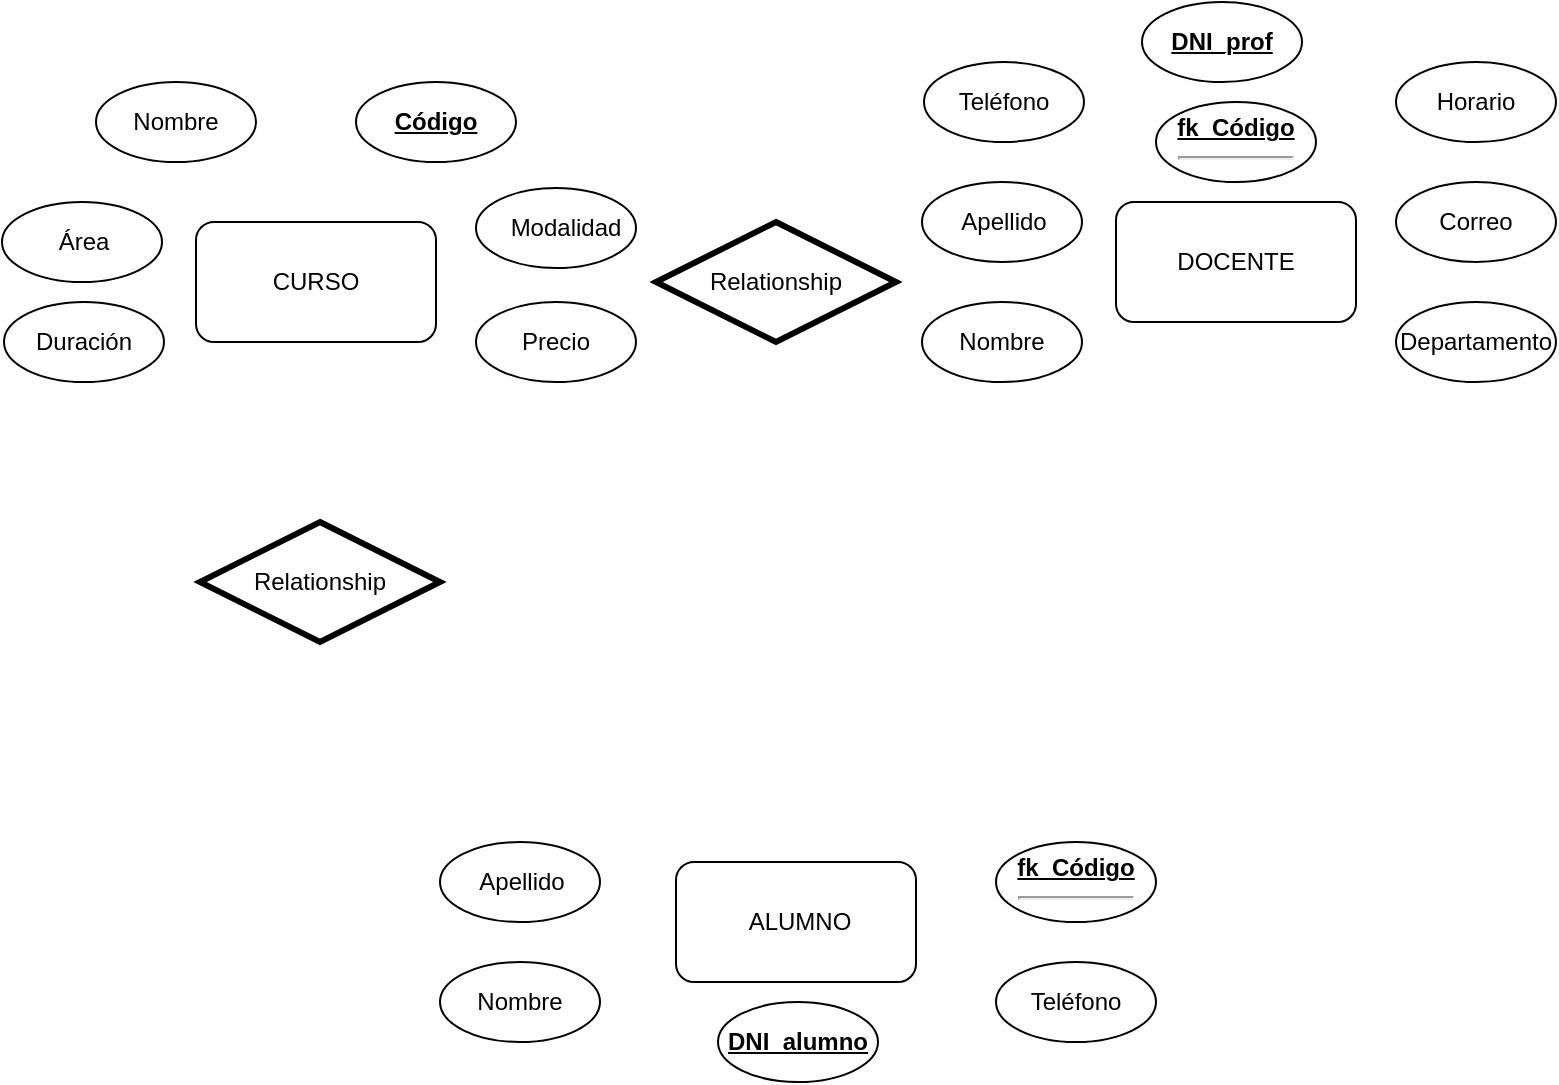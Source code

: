 <mxfile version="13.8.1" type="github">
  <diagram id="Z3yEBhc7wKIZmT2c-PWg" name="Page-1">
    <mxGraphModel dx="868" dy="450" grid="1" gridSize="10" guides="1" tooltips="1" connect="1" arrows="1" fold="1" page="1" pageScale="1" pageWidth="827" pageHeight="1169" math="0" shadow="0">
      <root>
        <mxCell id="0" />
        <mxCell id="1" parent="0" />
        <mxCell id="v_dqo2X1sqBnSjcoPTeL-1" value="" style="rounded=1;whiteSpace=wrap;html=1;" parent="1" vertex="1">
          <mxGeometry x="120" y="130" width="120" height="60" as="geometry" />
        </mxCell>
        <mxCell id="v_dqo2X1sqBnSjcoPTeL-6" value="" style="ellipse;whiteSpace=wrap;html=1;" parent="1" vertex="1">
          <mxGeometry x="200" y="60" width="80" height="40" as="geometry" />
        </mxCell>
        <mxCell id="v_dqo2X1sqBnSjcoPTeL-7" value="" style="ellipse;whiteSpace=wrap;html=1;" parent="1" vertex="1">
          <mxGeometry x="260" y="113" width="80" height="40" as="geometry" />
        </mxCell>
        <mxCell id="v_dqo2X1sqBnSjcoPTeL-8" value="Modalidad" style="text;html=1;strokeColor=none;fillColor=none;align=center;verticalAlign=middle;whiteSpace=wrap;rounded=0;" parent="1" vertex="1">
          <mxGeometry x="270" y="123" width="70" height="20" as="geometry" />
        </mxCell>
        <mxCell id="v_dqo2X1sqBnSjcoPTeL-10" value="" style="ellipse;whiteSpace=wrap;html=1;" parent="1" vertex="1">
          <mxGeometry x="70" y="60" width="80" height="40" as="geometry" />
        </mxCell>
        <mxCell id="v_dqo2X1sqBnSjcoPTeL-11" value="" style="ellipse;whiteSpace=wrap;html=1;" parent="1" vertex="1">
          <mxGeometry x="23" y="120" width="80" height="40" as="geometry" />
        </mxCell>
        <mxCell id="v_dqo2X1sqBnSjcoPTeL-12" value="" style="ellipse;whiteSpace=wrap;html=1;" parent="1" vertex="1">
          <mxGeometry x="24" y="170" width="80" height="40" as="geometry" />
        </mxCell>
        <mxCell id="v_dqo2X1sqBnSjcoPTeL-13" value="" style="ellipse;whiteSpace=wrap;html=1;" parent="1" vertex="1">
          <mxGeometry x="260" y="170" width="80" height="40" as="geometry" />
        </mxCell>
        <mxCell id="v_dqo2X1sqBnSjcoPTeL-14" value="Duración" style="text;html=1;strokeColor=none;fillColor=none;align=center;verticalAlign=middle;whiteSpace=wrap;rounded=0;" parent="1" vertex="1">
          <mxGeometry x="44" y="180" width="40" height="20" as="geometry" />
        </mxCell>
        <mxCell id="v_dqo2X1sqBnSjcoPTeL-17" value="Área" style="text;html=1;strokeColor=none;fillColor=none;align=center;verticalAlign=middle;whiteSpace=wrap;rounded=0;" parent="1" vertex="1">
          <mxGeometry x="44" y="130" width="40" height="20" as="geometry" />
        </mxCell>
        <mxCell id="v_dqo2X1sqBnSjcoPTeL-18" value="Nombre" style="text;html=1;strokeColor=none;fillColor=none;align=center;verticalAlign=middle;whiteSpace=wrap;rounded=0;" parent="1" vertex="1">
          <mxGeometry x="90" y="70" width="40" height="20" as="geometry" />
        </mxCell>
        <mxCell id="v_dqo2X1sqBnSjcoPTeL-19" value="Precio" style="text;html=1;strokeColor=none;fillColor=none;align=center;verticalAlign=middle;whiteSpace=wrap;rounded=0;" parent="1" vertex="1">
          <mxGeometry x="280" y="180" width="40" height="20" as="geometry" />
        </mxCell>
        <mxCell id="v_dqo2X1sqBnSjcoPTeL-20" value="Código" style="text;html=1;strokeColor=none;fillColor=none;align=center;verticalAlign=middle;whiteSpace=wrap;rounded=0;strokeWidth=3;fontStyle=5" parent="1" vertex="1">
          <mxGeometry x="220" y="70" width="40" height="20" as="geometry" />
        </mxCell>
        <mxCell id="v_dqo2X1sqBnSjcoPTeL-21" value="CURSO" style="text;html=1;strokeColor=none;fillColor=none;align=center;verticalAlign=middle;whiteSpace=wrap;rounded=0;" parent="1" vertex="1">
          <mxGeometry x="160" y="150" width="40" height="20" as="geometry" />
        </mxCell>
        <mxCell id="v_dqo2X1sqBnSjcoPTeL-22" value="" style="rounded=1;whiteSpace=wrap;html=1;" parent="1" vertex="1">
          <mxGeometry x="580" y="120" width="120" height="60" as="geometry" />
        </mxCell>
        <mxCell id="v_dqo2X1sqBnSjcoPTeL-23" value="" style="ellipse;whiteSpace=wrap;html=1;" parent="1" vertex="1">
          <mxGeometry x="600" y="70" width="80" height="40" as="geometry" />
        </mxCell>
        <mxCell id="v_dqo2X1sqBnSjcoPTeL-24" value="" style="ellipse;whiteSpace=wrap;html=1;" parent="1" vertex="1">
          <mxGeometry x="720" y="110" width="80" height="40" as="geometry" />
        </mxCell>
        <mxCell id="v_dqo2X1sqBnSjcoPTeL-25" value="Correo" style="text;html=1;strokeColor=none;fillColor=none;align=center;verticalAlign=middle;whiteSpace=wrap;rounded=0;" parent="1" vertex="1">
          <mxGeometry x="725" y="120" width="70" height="20" as="geometry" />
        </mxCell>
        <mxCell id="v_dqo2X1sqBnSjcoPTeL-26" value="" style="ellipse;whiteSpace=wrap;html=1;" parent="1" vertex="1">
          <mxGeometry x="483" y="170" width="80" height="40" as="geometry" />
        </mxCell>
        <mxCell id="v_dqo2X1sqBnSjcoPTeL-27" value="" style="ellipse;whiteSpace=wrap;html=1;" parent="1" vertex="1">
          <mxGeometry x="483" y="110" width="80" height="40" as="geometry" />
        </mxCell>
        <mxCell id="v_dqo2X1sqBnSjcoPTeL-28" value="" style="ellipse;whiteSpace=wrap;html=1;" parent="1" vertex="1">
          <mxGeometry x="484" y="50" width="80" height="40" as="geometry" />
        </mxCell>
        <mxCell id="v_dqo2X1sqBnSjcoPTeL-29" value="" style="ellipse;whiteSpace=wrap;html=1;" parent="1" vertex="1">
          <mxGeometry x="720" y="170" width="80" height="40" as="geometry" />
        </mxCell>
        <mxCell id="v_dqo2X1sqBnSjcoPTeL-30" value="Teléfono" style="text;html=1;strokeColor=none;fillColor=none;align=center;verticalAlign=middle;whiteSpace=wrap;rounded=0;" parent="1" vertex="1">
          <mxGeometry x="504" y="60" width="40" height="20" as="geometry" />
        </mxCell>
        <mxCell id="v_dqo2X1sqBnSjcoPTeL-31" value="Apellido" style="text;html=1;strokeColor=none;fillColor=none;align=center;verticalAlign=middle;whiteSpace=wrap;rounded=0;" parent="1" vertex="1">
          <mxGeometry x="504" y="120" width="40" height="20" as="geometry" />
        </mxCell>
        <mxCell id="v_dqo2X1sqBnSjcoPTeL-32" value="Nombre" style="text;html=1;strokeColor=none;fillColor=none;align=center;verticalAlign=middle;whiteSpace=wrap;rounded=0;" parent="1" vertex="1">
          <mxGeometry x="503" y="180" width="40" height="20" as="geometry" />
        </mxCell>
        <mxCell id="v_dqo2X1sqBnSjcoPTeL-33" value="Departamento" style="text;html=1;strokeColor=none;fillColor=none;align=center;verticalAlign=middle;whiteSpace=wrap;rounded=0;" parent="1" vertex="1">
          <mxGeometry x="740" y="180" width="40" height="20" as="geometry" />
        </mxCell>
        <mxCell id="v_dqo2X1sqBnSjcoPTeL-34" value="fk_Código&lt;br&gt;&lt;hr&gt;" style="text;html=1;strokeColor=none;fillColor=none;align=center;verticalAlign=middle;whiteSpace=wrap;rounded=0;strokeWidth=3;fontStyle=5" parent="1" vertex="1">
          <mxGeometry x="620" y="80" width="40" height="20" as="geometry" />
        </mxCell>
        <mxCell id="v_dqo2X1sqBnSjcoPTeL-35" value="DOCENTE" style="text;html=1;strokeColor=none;fillColor=none;align=center;verticalAlign=middle;whiteSpace=wrap;rounded=0;" parent="1" vertex="1">
          <mxGeometry x="620" y="140" width="40" height="20" as="geometry" />
        </mxCell>
        <mxCell id="v_dqo2X1sqBnSjcoPTeL-36" value="" style="ellipse;whiteSpace=wrap;html=1;" parent="1" vertex="1">
          <mxGeometry x="720" y="50" width="80" height="40" as="geometry" />
        </mxCell>
        <mxCell id="v_dqo2X1sqBnSjcoPTeL-37" value="Horario" style="text;html=1;strokeColor=none;fillColor=none;align=center;verticalAlign=middle;whiteSpace=wrap;rounded=0;" parent="1" vertex="1">
          <mxGeometry x="740" y="60" width="40" height="20" as="geometry" />
        </mxCell>
        <mxCell id="v_dqo2X1sqBnSjcoPTeL-38" value="" style="ellipse;whiteSpace=wrap;html=1;" parent="1" vertex="1">
          <mxGeometry x="593" y="20" width="80" height="40" as="geometry" />
        </mxCell>
        <mxCell id="v_dqo2X1sqBnSjcoPTeL-39" value="DNI_prof" style="text;html=1;strokeColor=none;fillColor=none;align=center;verticalAlign=middle;whiteSpace=wrap;rounded=0;strokeWidth=3;fontStyle=5" parent="1" vertex="1">
          <mxGeometry x="613" y="30" width="40" height="20" as="geometry" />
        </mxCell>
        <mxCell id="jAlQPVcjih--SQIn9qe2-1" value="" style="rounded=1;whiteSpace=wrap;html=1;" vertex="1" parent="1">
          <mxGeometry x="360" y="450" width="120" height="60" as="geometry" />
        </mxCell>
        <mxCell id="jAlQPVcjih--SQIn9qe2-2" value="" style="ellipse;whiteSpace=wrap;html=1;" vertex="1" parent="1">
          <mxGeometry x="520" y="440" width="80" height="40" as="geometry" />
        </mxCell>
        <mxCell id="jAlQPVcjih--SQIn9qe2-5" value="" style="ellipse;whiteSpace=wrap;html=1;" vertex="1" parent="1">
          <mxGeometry x="242" y="500" width="80" height="40" as="geometry" />
        </mxCell>
        <mxCell id="jAlQPVcjih--SQIn9qe2-6" value="" style="ellipse;whiteSpace=wrap;html=1;" vertex="1" parent="1">
          <mxGeometry x="242" y="440" width="80" height="40" as="geometry" />
        </mxCell>
        <mxCell id="jAlQPVcjih--SQIn9qe2-7" value="" style="ellipse;whiteSpace=wrap;html=1;" vertex="1" parent="1">
          <mxGeometry x="520" y="500" width="80" height="40" as="geometry" />
        </mxCell>
        <mxCell id="jAlQPVcjih--SQIn9qe2-9" value="Teléfono" style="text;html=1;strokeColor=none;fillColor=none;align=center;verticalAlign=middle;whiteSpace=wrap;rounded=0;" vertex="1" parent="1">
          <mxGeometry x="540" y="510" width="40" height="20" as="geometry" />
        </mxCell>
        <mxCell id="jAlQPVcjih--SQIn9qe2-10" value="Apellido" style="text;html=1;strokeColor=none;fillColor=none;align=center;verticalAlign=middle;whiteSpace=wrap;rounded=0;" vertex="1" parent="1">
          <mxGeometry x="263" y="450" width="40" height="20" as="geometry" />
        </mxCell>
        <mxCell id="jAlQPVcjih--SQIn9qe2-11" value="Nombre" style="text;html=1;strokeColor=none;fillColor=none;align=center;verticalAlign=middle;whiteSpace=wrap;rounded=0;" vertex="1" parent="1">
          <mxGeometry x="262" y="510" width="40" height="20" as="geometry" />
        </mxCell>
        <mxCell id="jAlQPVcjih--SQIn9qe2-13" value="fk_Código&lt;br&gt;&lt;hr&gt;" style="text;html=1;strokeColor=none;fillColor=none;align=center;verticalAlign=middle;whiteSpace=wrap;rounded=0;strokeWidth=3;fontStyle=5" vertex="1" parent="1">
          <mxGeometry x="540" y="450" width="40" height="20" as="geometry" />
        </mxCell>
        <mxCell id="jAlQPVcjih--SQIn9qe2-14" value="ALUMNO" style="text;html=1;strokeColor=none;fillColor=none;align=center;verticalAlign=middle;whiteSpace=wrap;rounded=0;" vertex="1" parent="1">
          <mxGeometry x="402" y="470" width="40" height="20" as="geometry" />
        </mxCell>
        <mxCell id="jAlQPVcjih--SQIn9qe2-17" value="" style="ellipse;whiteSpace=wrap;html=1;" vertex="1" parent="1">
          <mxGeometry x="381" y="520" width="80" height="40" as="geometry" />
        </mxCell>
        <mxCell id="jAlQPVcjih--SQIn9qe2-18" value="DNI_alumno" style="text;html=1;strokeColor=none;fillColor=none;align=center;verticalAlign=middle;whiteSpace=wrap;rounded=0;strokeWidth=3;fontStyle=5" vertex="1" parent="1">
          <mxGeometry x="401" y="530" width="40" height="20" as="geometry" />
        </mxCell>
        <mxCell id="jAlQPVcjih--SQIn9qe2-27" value="Relationship" style="shape=rhombus;perimeter=rhombusPerimeter;whiteSpace=wrap;html=1;align=center;strokeWidth=3;" vertex="1" parent="1">
          <mxGeometry x="350" y="130" width="120" height="60" as="geometry" />
        </mxCell>
        <mxCell id="jAlQPVcjih--SQIn9qe2-29" value="Relationship" style="shape=rhombus;perimeter=rhombusPerimeter;whiteSpace=wrap;html=1;align=center;strokeWidth=3;" vertex="1" parent="1">
          <mxGeometry x="122" y="280" width="120" height="60" as="geometry" />
        </mxCell>
      </root>
    </mxGraphModel>
  </diagram>
</mxfile>
